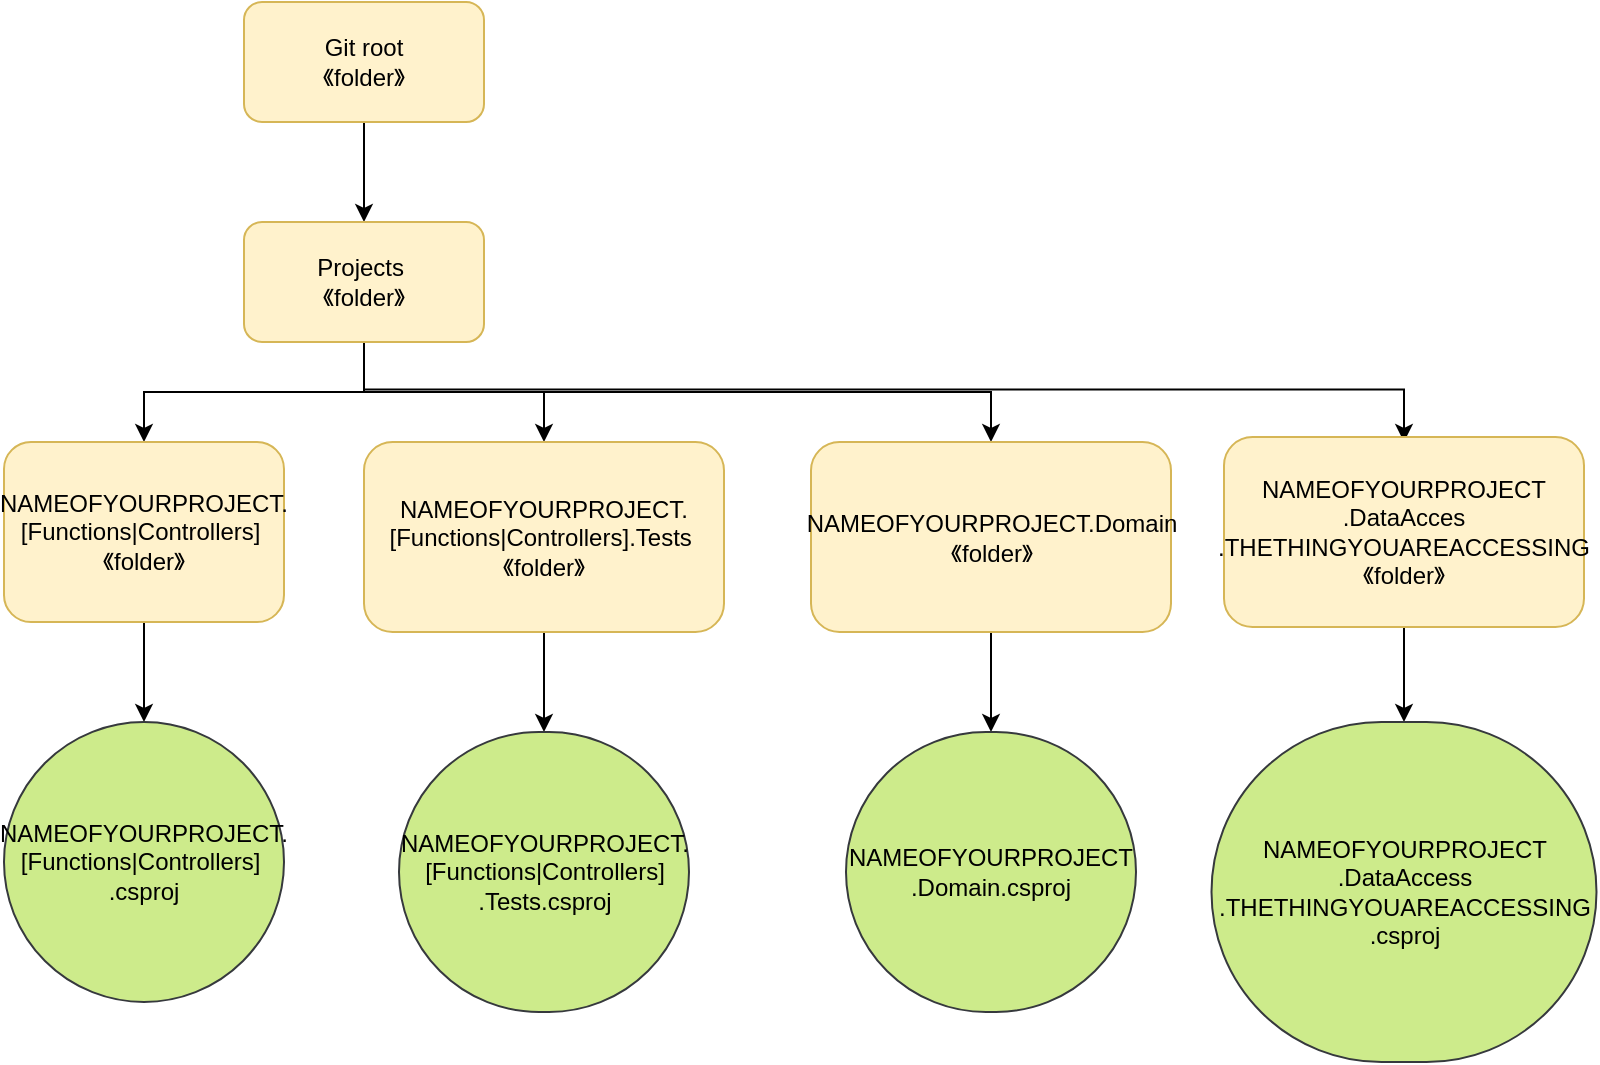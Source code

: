 <mxfile version="14.2.9" type="github">
  <diagram id="prtHgNgQTEPvFCAcTncT" name="Page-1">
    <mxGraphModel dx="464" dy="453" grid="1" gridSize="10" guides="1" tooltips="1" connect="1" arrows="1" fold="1" page="1" pageScale="1" pageWidth="827" pageHeight="1169" background="#ffffff" math="0" shadow="0">
      <root>
        <mxCell id="0" />
        <mxCell id="1" parent="0" />
        <mxCell id="NEZ7RZ7i4HVP9aI7dhXX-5" style="edgeStyle=orthogonalEdgeStyle;rounded=0;orthogonalLoop=1;jettySize=auto;html=1;noEdgeStyle=1;orthogonal=1;" edge="1" parent="1" source="NEZ7RZ7i4HVP9aI7dhXX-1" target="NEZ7RZ7i4HVP9aI7dhXX-3">
          <mxGeometry relative="1" as="geometry" />
        </mxCell>
        <mxCell id="NEZ7RZ7i4HVP9aI7dhXX-1" value="Git root &lt;br&gt;《folder》" style="rounded=1;whiteSpace=wrap;html=1;fillColor=#fff2cc;strokeColor=#d6b656;" vertex="1" parent="1">
          <mxGeometry x="130" width="120" height="60" as="geometry" />
        </mxCell>
        <mxCell id="NEZ7RZ7i4HVP9aI7dhXX-7" value="" style="edgeStyle=orthogonalEdgeStyle;rounded=0;orthogonalLoop=1;jettySize=auto;html=1;" edge="1" parent="1" source="NEZ7RZ7i4HVP9aI7dhXX-3" target="NEZ7RZ7i4HVP9aI7dhXX-4">
          <mxGeometry relative="1" as="geometry" />
        </mxCell>
        <mxCell id="NEZ7RZ7i4HVP9aI7dhXX-9" style="edgeStyle=orthogonalEdgeStyle;rounded=0;orthogonalLoop=1;jettySize=auto;html=1;entryX=0.5;entryY=0;entryDx=0;entryDy=0;" edge="1" parent="1" source="NEZ7RZ7i4HVP9aI7dhXX-3" target="NEZ7RZ7i4HVP9aI7dhXX-8">
          <mxGeometry relative="1" as="geometry" />
        </mxCell>
        <mxCell id="NEZ7RZ7i4HVP9aI7dhXX-18" style="edgeStyle=orthogonalEdgeStyle;rounded=0;orthogonalLoop=1;jettySize=auto;html=1;entryX=0.5;entryY=0;entryDx=0;entryDy=0;exitX=0.5;exitY=1;exitDx=0;exitDy=0;" edge="1" parent="1" source="NEZ7RZ7i4HVP9aI7dhXX-3" target="NEZ7RZ7i4HVP9aI7dhXX-16">
          <mxGeometry relative="1" as="geometry" />
        </mxCell>
        <mxCell id="NEZ7RZ7i4HVP9aI7dhXX-24" style="edgeStyle=orthogonalEdgeStyle;rounded=0;orthogonalLoop=1;jettySize=auto;html=1;entryX=0.5;entryY=0.026;entryDx=0;entryDy=0;entryPerimeter=0;exitX=0.5;exitY=1;exitDx=0;exitDy=0;" edge="1" parent="1" source="NEZ7RZ7i4HVP9aI7dhXX-3" target="NEZ7RZ7i4HVP9aI7dhXX-21">
          <mxGeometry relative="1" as="geometry">
            <mxPoint x="200" y="180" as="sourcePoint" />
            <mxPoint x="710" y="210" as="targetPoint" />
          </mxGeometry>
        </mxCell>
        <mxCell id="NEZ7RZ7i4HVP9aI7dhXX-3" value="Projects&amp;nbsp;&lt;br&gt;《folder》" style="rounded=1;whiteSpace=wrap;html=1;fillColor=#fff2cc;strokeColor=#d6b656;" vertex="1" parent="1">
          <mxGeometry x="130" y="110" width="120" height="60" as="geometry" />
        </mxCell>
        <mxCell id="NEZ7RZ7i4HVP9aI7dhXX-11" style="edgeStyle=orthogonalEdgeStyle;rounded=0;orthogonalLoop=1;jettySize=auto;html=1;" edge="1" parent="1" source="NEZ7RZ7i4HVP9aI7dhXX-4" target="NEZ7RZ7i4HVP9aI7dhXX-10">
          <mxGeometry relative="1" as="geometry" />
        </mxCell>
        <mxCell id="NEZ7RZ7i4HVP9aI7dhXX-4" value="NAMEOFYOURPROJECT.[Functions|Controllers]&amp;nbsp;&lt;br&gt;《folder》" style="rounded=1;whiteSpace=wrap;html=1;fillColor=#fff2cc;strokeColor=#d6b656;" vertex="1" parent="1">
          <mxGeometry x="10" y="220" width="140" height="90" as="geometry" />
        </mxCell>
        <mxCell id="NEZ7RZ7i4HVP9aI7dhXX-15" style="edgeStyle=orthogonalEdgeStyle;rounded=0;orthogonalLoop=1;jettySize=auto;html=1;entryX=0.5;entryY=0;entryDx=0;entryDy=0;" edge="1" parent="1" source="NEZ7RZ7i4HVP9aI7dhXX-8" target="NEZ7RZ7i4HVP9aI7dhXX-12">
          <mxGeometry relative="1" as="geometry" />
        </mxCell>
        <mxCell id="NEZ7RZ7i4HVP9aI7dhXX-8" value="NAMEOFYOURPROJECT.[Functions|Controllers].Tests&amp;nbsp;&lt;br&gt;《folder》" style="rounded=1;whiteSpace=wrap;html=1;fillColor=#fff2cc;strokeColor=#d6b656;treeMoving=0;deletable=0;treeFolding=0;comic=0;autosize=0;" vertex="1" parent="1">
          <mxGeometry x="190" y="220" width="180" height="95" as="geometry" />
        </mxCell>
        <mxCell id="NEZ7RZ7i4HVP9aI7dhXX-10" value="NAMEOFYOURPROJECT.[Functions|Controllers]&amp;nbsp;&lt;br&gt;.csproj" style="rounded=1;whiteSpace=wrap;html=1;fillColor=#cdeb8b;strokeColor=#36393d;arcSize=50;" vertex="1" parent="1">
          <mxGeometry x="10" y="360" width="140" height="140" as="geometry" />
        </mxCell>
        <mxCell id="NEZ7RZ7i4HVP9aI7dhXX-12" value="NAMEOFYOURPROJECT.[Functions|Controllers]&lt;br&gt;.Tests.csproj" style="rounded=1;whiteSpace=wrap;html=1;fillColor=#cdeb8b;strokeColor=#36393d;treeMoving=0;deletable=0;treeFolding=0;comic=0;autosize=0;arcSize=50;" vertex="1" parent="1">
          <mxGeometry x="207.5" y="365" width="145" height="140" as="geometry" />
        </mxCell>
        <mxCell id="NEZ7RZ7i4HVP9aI7dhXX-20" style="edgeStyle=orthogonalEdgeStyle;rounded=0;orthogonalLoop=1;jettySize=auto;html=1;entryX=0.5;entryY=0;entryDx=0;entryDy=0;" edge="1" parent="1" source="NEZ7RZ7i4HVP9aI7dhXX-16" target="NEZ7RZ7i4HVP9aI7dhXX-17">
          <mxGeometry relative="1" as="geometry" />
        </mxCell>
        <mxCell id="NEZ7RZ7i4HVP9aI7dhXX-16" value="NAMEOFYOURPROJECT.Domain&lt;br&gt;《folder》" style="rounded=1;whiteSpace=wrap;html=1;fillColor=#fff2cc;strokeColor=#d6b656;treeMoving=0;deletable=0;treeFolding=0;comic=0;autosize=0;" vertex="1" parent="1">
          <mxGeometry x="413.5" y="220" width="180" height="95" as="geometry" />
        </mxCell>
        <mxCell id="NEZ7RZ7i4HVP9aI7dhXX-17" value="NAMEOFYOURPROJECT&lt;br&gt;.Domain.csproj" style="rounded=1;whiteSpace=wrap;html=1;fillColor=#cdeb8b;strokeColor=#36393d;treeMoving=0;deletable=0;treeFolding=0;comic=0;autosize=0;arcSize=50;" vertex="1" parent="1">
          <mxGeometry x="431" y="365" width="145" height="140" as="geometry" />
        </mxCell>
        <mxCell id="NEZ7RZ7i4HVP9aI7dhXX-23" style="edgeStyle=orthogonalEdgeStyle;rounded=0;orthogonalLoop=1;jettySize=auto;html=1;entryX=0.5;entryY=0;entryDx=0;entryDy=0;" edge="1" parent="1" source="NEZ7RZ7i4HVP9aI7dhXX-21" target="NEZ7RZ7i4HVP9aI7dhXX-22">
          <mxGeometry relative="1" as="geometry" />
        </mxCell>
        <mxCell id="NEZ7RZ7i4HVP9aI7dhXX-21" value="NAMEOFYOURPROJECT&lt;br&gt;.DataAcces&lt;br&gt;.THETHINGYOUAREACCESSING&lt;br&gt;《folder》" style="rounded=1;whiteSpace=wrap;html=1;fillColor=#fff2cc;strokeColor=#d6b656;treeMoving=0;deletable=0;treeFolding=0;comic=0;autosize=0;" vertex="1" parent="1">
          <mxGeometry x="620" y="217.5" width="180" height="95" as="geometry" />
        </mxCell>
        <mxCell id="NEZ7RZ7i4HVP9aI7dhXX-22" value="NAMEOFYOURPROJECT&lt;br&gt;.DataAccess&lt;br&gt;.THETHINGYOUAREACCESSING&lt;br&gt;.csproj" style="rounded=1;whiteSpace=wrap;html=1;fillColor=#cdeb8b;strokeColor=#36393d;treeMoving=0;deletable=0;treeFolding=0;comic=0;autosize=0;arcSize=50;" vertex="1" parent="1">
          <mxGeometry x="613.75" y="360" width="192.5" height="170" as="geometry" />
        </mxCell>
      </root>
    </mxGraphModel>
  </diagram>
</mxfile>
